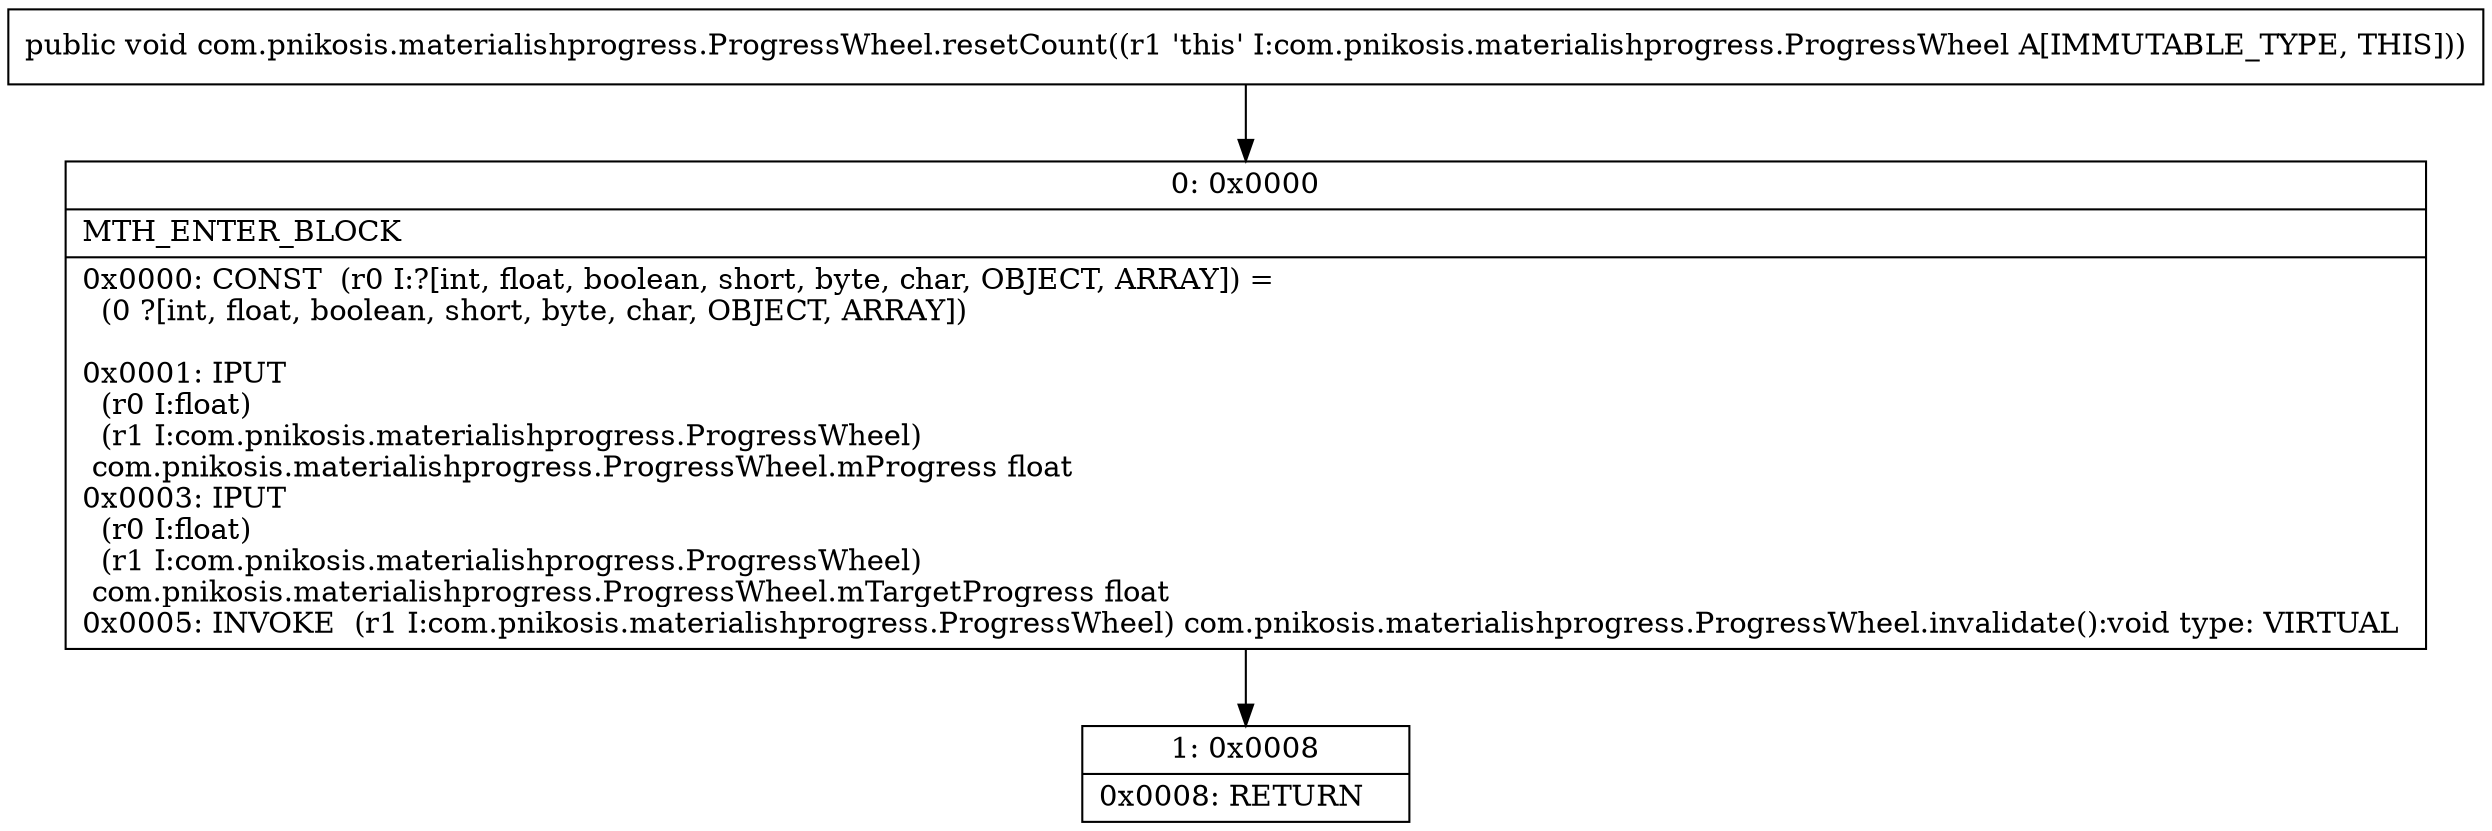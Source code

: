 digraph "CFG forcom.pnikosis.materialishprogress.ProgressWheel.resetCount()V" {
Node_0 [shape=record,label="{0\:\ 0x0000|MTH_ENTER_BLOCK\l|0x0000: CONST  (r0 I:?[int, float, boolean, short, byte, char, OBJECT, ARRAY]) = \l  (0 ?[int, float, boolean, short, byte, char, OBJECT, ARRAY])\l \l0x0001: IPUT  \l  (r0 I:float)\l  (r1 I:com.pnikosis.materialishprogress.ProgressWheel)\l com.pnikosis.materialishprogress.ProgressWheel.mProgress float \l0x0003: IPUT  \l  (r0 I:float)\l  (r1 I:com.pnikosis.materialishprogress.ProgressWheel)\l com.pnikosis.materialishprogress.ProgressWheel.mTargetProgress float \l0x0005: INVOKE  (r1 I:com.pnikosis.materialishprogress.ProgressWheel) com.pnikosis.materialishprogress.ProgressWheel.invalidate():void type: VIRTUAL \l}"];
Node_1 [shape=record,label="{1\:\ 0x0008|0x0008: RETURN   \l}"];
MethodNode[shape=record,label="{public void com.pnikosis.materialishprogress.ProgressWheel.resetCount((r1 'this' I:com.pnikosis.materialishprogress.ProgressWheel A[IMMUTABLE_TYPE, THIS])) }"];
MethodNode -> Node_0;
Node_0 -> Node_1;
}

